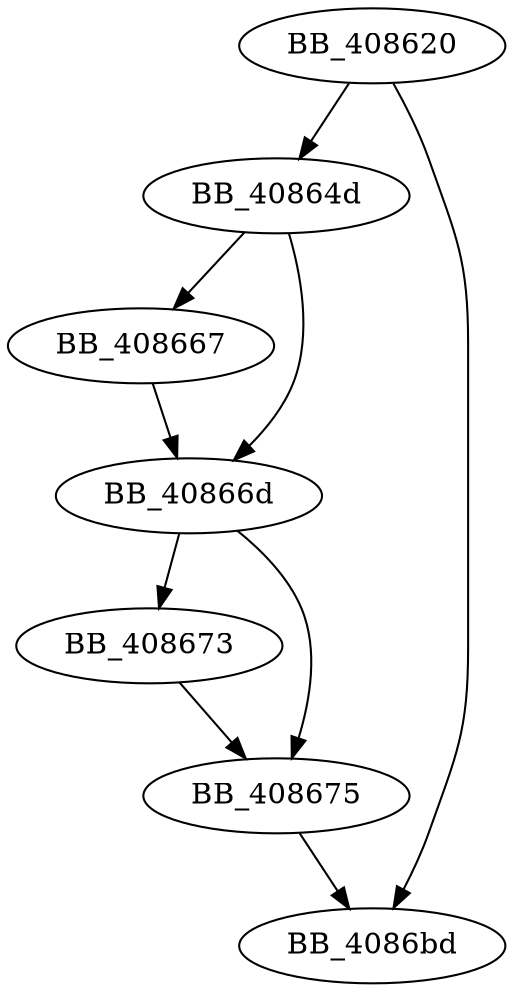 DiGraph sub_408620{
BB_408620->BB_40864d
BB_408620->BB_4086bd
BB_40864d->BB_408667
BB_40864d->BB_40866d
BB_408667->BB_40866d
BB_40866d->BB_408673
BB_40866d->BB_408675
BB_408673->BB_408675
BB_408675->BB_4086bd
}
